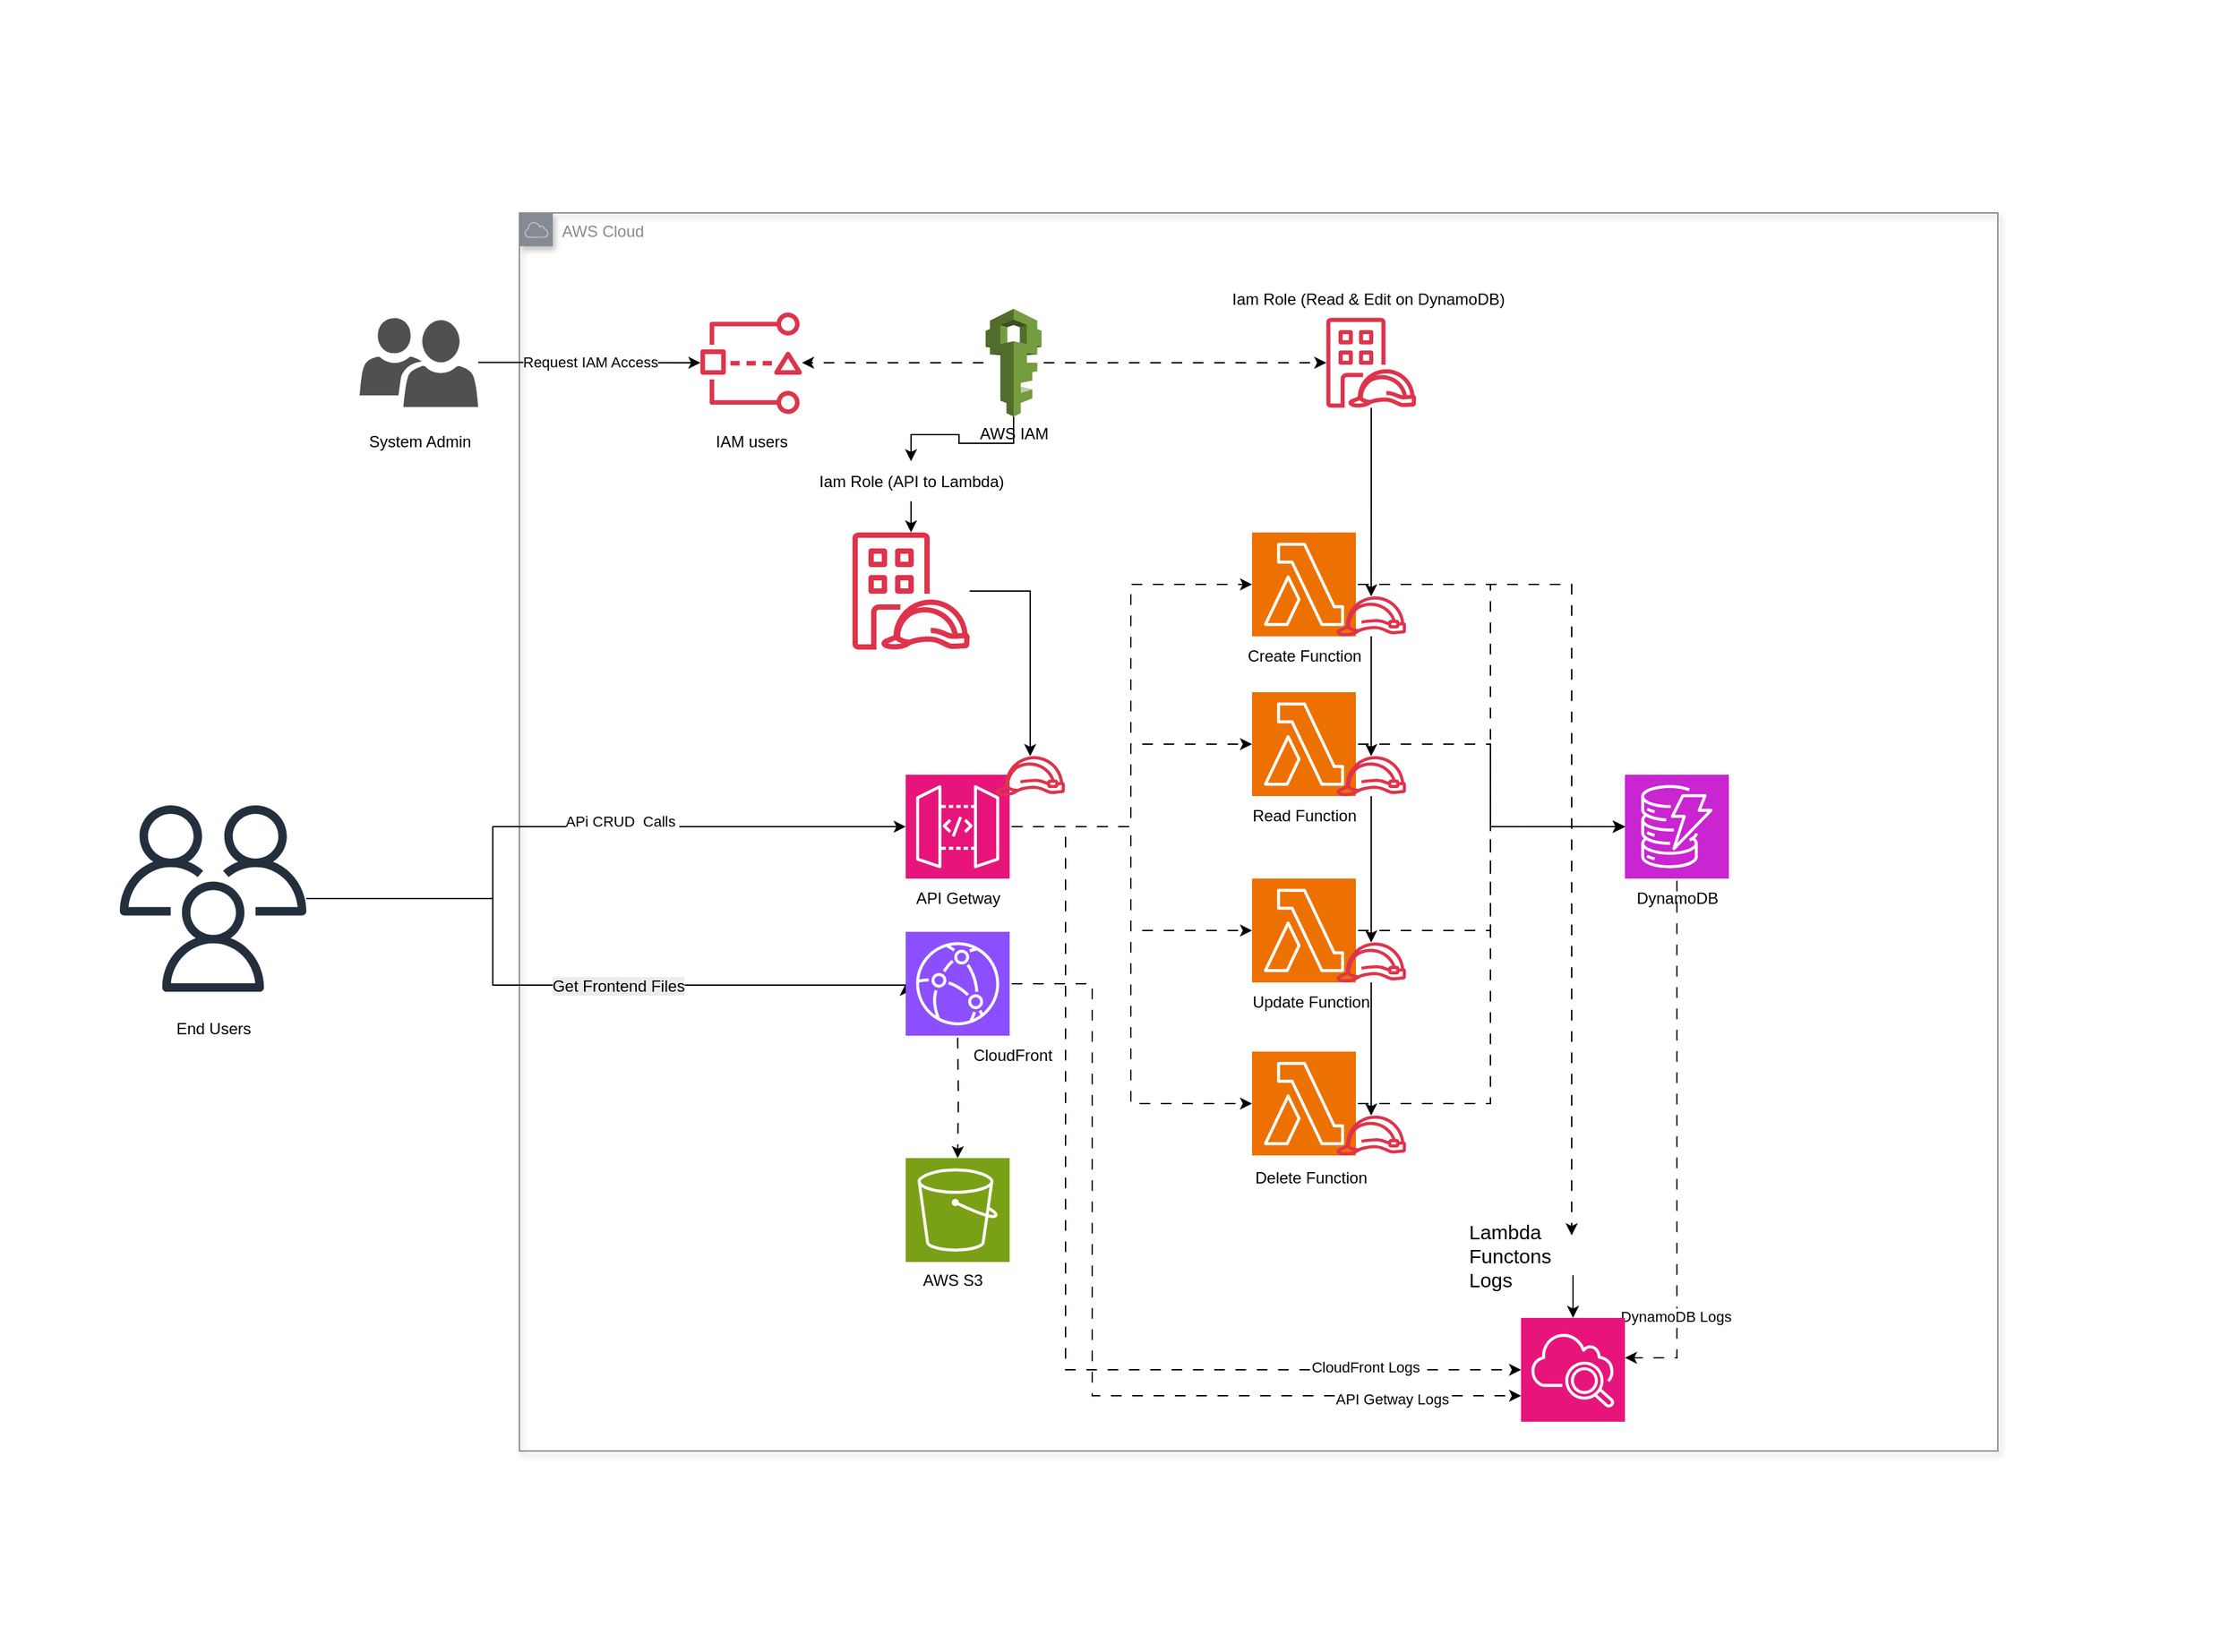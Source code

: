 <mxfile version="28.0.6">
  <diagram name="Page-1" id="d7LZVlGB3eqYOcX2YtLs">
    <mxGraphModel dx="3338" dy="2170" grid="1" gridSize="10" guides="1" tooltips="1" connect="1" arrows="1" fold="1" page="1" pageScale="1" pageWidth="1400" pageHeight="1000" math="0" shadow="0">
      <root>
        <mxCell id="0" />
        <mxCell id="1" parent="0" />
        <mxCell id="cKsDZXUO065B9TTILWEg-122" value="" style="rounded=0;whiteSpace=wrap;html=1;glass=0;strokeColor=none;gradientColor=none;fillColor=light-dark(#ffffff, #ededed);fillStyle=solid;" vertex="1" parent="1">
          <mxGeometry x="-500" y="-210" width="1680" height="1240" as="geometry" />
        </mxCell>
        <mxCell id="cKsDZXUO065B9TTILWEg-65" value="System Admin" style="text;html=1;align=center;verticalAlign=middle;resizable=0;points=[];autosize=1;strokeColor=none;fillColor=none;" vertex="1" parent="1">
          <mxGeometry x="-235.5" y="106.5" width="100" height="30" as="geometry" />
        </mxCell>
        <mxCell id="cKsDZXUO065B9TTILWEg-112" value="AWS Cloud" style="outlineConnect=0;gradientColor=none;html=1;whiteSpace=wrap;fontSize=12;fontStyle=0;shape=mxgraph.aws4.group;grIcon=mxgraph.aws4.group_aws_cloud;strokeColor=#858B94;fillColor=none;verticalAlign=top;align=left;spacingLeft=30;fontColor=#858B94;dashed=0;shadow=1;" vertex="1" parent="1">
          <mxGeometry x="-110" y="-50" width="1110" height="930" as="geometry" />
        </mxCell>
        <mxCell id="cKsDZXUO065B9TTILWEg-1" value="" style="sketch=0;points=[[0,0,0],[0.25,0,0],[0.5,0,0],[0.75,0,0],[1,0,0],[0,1,0],[0.25,1,0],[0.5,1,0],[0.75,1,0],[1,1,0],[0,0.25,0],[0,0.5,0],[0,0.75,0],[1,0.25,0],[1,0.5,0],[1,0.75,0]];outlineConnect=0;fontColor=#232F3E;fillColor=#E7157B;strokeColor=#ffffff;dashed=0;verticalLabelPosition=bottom;verticalAlign=top;align=center;html=1;fontSize=12;fontStyle=0;aspect=fixed;shape=mxgraph.aws4.resourceIcon;resIcon=mxgraph.aws4.api_gateway;" vertex="1" parent="1">
          <mxGeometry x="180" y="372" width="78" height="78" as="geometry" />
        </mxCell>
        <mxCell id="cKsDZXUO065B9TTILWEg-77" style="edgeStyle=orthogonalEdgeStyle;rounded=0;orthogonalLoop=1;jettySize=auto;html=1;" edge="1" parent="1" source="cKsDZXUO065B9TTILWEg-103" target="cKsDZXUO065B9TTILWEg-75">
          <mxGeometry relative="1" as="geometry" />
        </mxCell>
        <mxCell id="cKsDZXUO065B9TTILWEg-76" style="edgeStyle=orthogonalEdgeStyle;rounded=0;orthogonalLoop=1;jettySize=auto;html=1;flowAnimation=1;" edge="1" parent="1" source="cKsDZXUO065B9TTILWEg-4" target="cKsDZXUO065B9TTILWEg-75">
          <mxGeometry relative="1" as="geometry">
            <Array as="points">
              <mxPoint x="759" y="810" />
            </Array>
          </mxGeometry>
        </mxCell>
        <mxCell id="cKsDZXUO065B9TTILWEg-106" value="DynamoDB Logs" style="edgeLabel;html=1;align=center;verticalAlign=middle;resizable=0;points=[];" vertex="1" connectable="0" parent="cKsDZXUO065B9TTILWEg-76">
          <mxGeometry x="0.65" y="-1" relative="1" as="geometry">
            <mxPoint as="offset" />
          </mxGeometry>
        </mxCell>
        <mxCell id="cKsDZXUO065B9TTILWEg-3" value="" style="sketch=0;points=[[0,0,0],[0.25,0,0],[0.5,0,0],[0.75,0,0],[1,0,0],[0,1,0],[0.25,1,0],[0.5,1,0],[0.75,1,0],[1,1,0],[0,0.25,0],[0,0.5,0],[0,0.75,0],[1,0.25,0],[1,0.5,0],[1,0.75,0]];outlineConnect=0;fontColor=#232F3E;fillColor=#ED7100;strokeColor=#ffffff;dashed=0;verticalLabelPosition=bottom;verticalAlign=top;align=center;html=1;fontSize=12;fontStyle=0;aspect=fixed;shape=mxgraph.aws4.resourceIcon;resIcon=mxgraph.aws4.lambda;" vertex="1" parent="1">
          <mxGeometry x="440" y="190" width="78" height="78" as="geometry" />
        </mxCell>
        <mxCell id="cKsDZXUO065B9TTILWEg-4" value="" style="sketch=0;points=[[0,0,0],[0.25,0,0],[0.5,0,0],[0.75,0,0],[1,0,0],[0,1,0],[0.25,1,0],[0.5,1,0],[0.75,1,0],[1,1,0],[0,0.25,0],[0,0.5,0],[0,0.75,0],[1,0.25,0],[1,0.5,0],[1,0.75,0]];outlineConnect=0;fontColor=#232F3E;fillColor=#C925D1;strokeColor=#ffffff;dashed=0;verticalLabelPosition=bottom;verticalAlign=top;align=center;html=1;fontSize=12;fontStyle=0;aspect=fixed;shape=mxgraph.aws4.resourceIcon;resIcon=mxgraph.aws4.dynamodb;" vertex="1" parent="1">
          <mxGeometry x="720" y="372" width="78" height="78" as="geometry" />
        </mxCell>
        <mxCell id="cKsDZXUO065B9TTILWEg-66" style="edgeStyle=orthogonalEdgeStyle;rounded=0;orthogonalLoop=1;jettySize=auto;html=1;flowAnimation=1;" edge="1" parent="1" source="cKsDZXUO065B9TTILWEg-6" target="cKsDZXUO065B9TTILWEg-9">
          <mxGeometry relative="1" as="geometry" />
        </mxCell>
        <mxCell id="cKsDZXUO065B9TTILWEg-67" style="edgeStyle=orthogonalEdgeStyle;rounded=0;orthogonalLoop=1;jettySize=auto;html=1;flowAnimation=1;" edge="1" parent="1" source="cKsDZXUO065B9TTILWEg-6" target="cKsDZXUO065B9TTILWEg-10">
          <mxGeometry relative="1" as="geometry" />
        </mxCell>
        <mxCell id="cKsDZXUO065B9TTILWEg-126" style="edgeStyle=orthogonalEdgeStyle;rounded=0;orthogonalLoop=1;jettySize=auto;html=1;" edge="1" parent="1" source="cKsDZXUO065B9TTILWEg-73" target="cKsDZXUO065B9TTILWEg-72">
          <mxGeometry relative="1" as="geometry" />
        </mxCell>
        <mxCell id="cKsDZXUO065B9TTILWEg-6" value="" style="outlineConnect=0;dashed=0;verticalLabelPosition=bottom;verticalAlign=top;align=center;html=1;shape=mxgraph.aws3.iam;fillColor=#759C3E;gradientColor=none;" vertex="1" parent="1">
          <mxGeometry x="240" y="22" width="42" height="81" as="geometry" />
        </mxCell>
        <mxCell id="cKsDZXUO065B9TTILWEg-48" value="" style="edgeStyle=orthogonalEdgeStyle;rounded=0;orthogonalLoop=1;jettySize=auto;html=1;flowAnimation=1;" edge="1" parent="1" target="cKsDZXUO065B9TTILWEg-8">
          <mxGeometry relative="1" as="geometry">
            <mxPoint x="219" y="568.0" as="sourcePoint" />
          </mxGeometry>
        </mxCell>
        <mxCell id="cKsDZXUO065B9TTILWEg-8" value="" style="sketch=0;points=[[0,0,0],[0.25,0,0],[0.5,0,0],[0.75,0,0],[1,0,0],[0,1,0],[0.25,1,0],[0.5,1,0],[0.75,1,0],[1,1,0],[0,0.25,0],[0,0.5,0],[0,0.75,0],[1,0.25,0],[1,0.5,0],[1,0.75,0]];outlineConnect=0;fontColor=#232F3E;fillColor=#7AA116;strokeColor=#ffffff;dashed=0;verticalLabelPosition=bottom;verticalAlign=top;align=center;html=1;fontSize=12;fontStyle=0;aspect=fixed;shape=mxgraph.aws4.resourceIcon;resIcon=mxgraph.aws4.s3;" vertex="1" parent="1">
          <mxGeometry x="180" y="660" width="78" height="78" as="geometry" />
        </mxCell>
        <mxCell id="cKsDZXUO065B9TTILWEg-9" value="" style="sketch=0;outlineConnect=0;fontColor=#232F3E;gradientColor=none;fillColor=#DD344C;strokeColor=none;dashed=0;verticalLabelPosition=bottom;verticalAlign=top;align=center;html=1;fontSize=12;fontStyle=0;aspect=fixed;pointerEvents=1;shape=mxgraph.aws4.access_analyzer;" vertex="1" parent="1">
          <mxGeometry x="25" y="24" width="78" height="77" as="geometry" />
        </mxCell>
        <mxCell id="cKsDZXUO065B9TTILWEg-90" style="edgeStyle=orthogonalEdgeStyle;rounded=0;orthogonalLoop=1;jettySize=auto;html=1;" edge="1" parent="1" source="cKsDZXUO065B9TTILWEg-10" target="cKsDZXUO065B9TTILWEg-81">
          <mxGeometry relative="1" as="geometry" />
        </mxCell>
        <mxCell id="cKsDZXUO065B9TTILWEg-10" value="" style="sketch=0;outlineConnect=0;fontColor=#232F3E;gradientColor=none;fillColor=#DD344C;strokeColor=none;dashed=0;verticalLabelPosition=bottom;verticalAlign=top;align=center;html=1;fontSize=12;fontStyle=0;aspect=fixed;pointerEvents=1;shape=mxgraph.aws4.identity_access_management_iam_roles_anywhere;" vertex="1" parent="1">
          <mxGeometry x="495.77" y="28.79" width="67.41" height="67.41" as="geometry" />
        </mxCell>
        <mxCell id="cKsDZXUO065B9TTILWEg-13" value="" style="sketch=0;points=[[0,0,0],[0.25,0,0],[0.5,0,0],[0.75,0,0],[1,0,0],[0,1,0],[0.25,1,0],[0.5,1,0],[0.75,1,0],[1,1,0],[0,0.25,0],[0,0.5,0],[0,0.75,0],[1,0.25,0],[1,0.5,0],[1,0.75,0]];outlineConnect=0;fontColor=#232F3E;fillColor=#ED7100;strokeColor=#ffffff;dashed=0;verticalLabelPosition=bottom;verticalAlign=top;align=center;html=1;fontSize=12;fontStyle=0;aspect=fixed;shape=mxgraph.aws4.resourceIcon;resIcon=mxgraph.aws4.lambda;" vertex="1" parent="1">
          <mxGeometry x="440" y="310" width="78" height="78" as="geometry" />
        </mxCell>
        <mxCell id="cKsDZXUO065B9TTILWEg-39" style="edgeStyle=orthogonalEdgeStyle;rounded=0;orthogonalLoop=1;jettySize=auto;html=1;exitX=1;exitY=0.5;exitDx=0;exitDy=0;exitPerimeter=0;flowAnimation=1;" edge="1" parent="1" source="cKsDZXUO065B9TTILWEg-14" target="cKsDZXUO065B9TTILWEg-4">
          <mxGeometry relative="1" as="geometry">
            <mxPoint x="562.645" y="489.0" as="sourcePoint" />
          </mxGeometry>
        </mxCell>
        <mxCell id="cKsDZXUO065B9TTILWEg-14" value="" style="sketch=0;points=[[0,0,0],[0.25,0,0],[0.5,0,0],[0.75,0,0],[1,0,0],[0,1,0],[0.25,1,0],[0.5,1,0],[0.75,1,0],[1,1,0],[0,0.25,0],[0,0.5,0],[0,0.75,0],[1,0.25,0],[1,0.5,0],[1,0.75,0]];outlineConnect=0;fontColor=#232F3E;fillColor=#ED7100;strokeColor=#ffffff;dashed=0;verticalLabelPosition=bottom;verticalAlign=top;align=center;html=1;fontSize=12;fontStyle=0;aspect=fixed;shape=mxgraph.aws4.resourceIcon;resIcon=mxgraph.aws4.lambda;" vertex="1" parent="1">
          <mxGeometry x="440" y="450" width="78" height="78" as="geometry" />
        </mxCell>
        <mxCell id="cKsDZXUO065B9TTILWEg-15" value="" style="sketch=0;points=[[0,0,0],[0.25,0,0],[0.5,0,0],[0.75,0,0],[1,0,0],[0,1,0],[0.25,1,0],[0.5,1,0],[0.75,1,0],[1,1,0],[0,0.25,0],[0,0.5,0],[0,0.75,0],[1,0.25,0],[1,0.5,0],[1,0.75,0]];outlineConnect=0;fontColor=#232F3E;fillColor=#ED7100;strokeColor=#ffffff;dashed=0;verticalLabelPosition=bottom;verticalAlign=top;align=center;html=1;fontSize=12;fontStyle=0;aspect=fixed;shape=mxgraph.aws4.resourceIcon;resIcon=mxgraph.aws4.lambda;" vertex="1" parent="1">
          <mxGeometry x="440" y="580" width="78" height="78" as="geometry" />
        </mxCell>
        <mxCell id="cKsDZXUO065B9TTILWEg-47" style="edgeStyle=orthogonalEdgeStyle;rounded=0;orthogonalLoop=1;jettySize=auto;html=1;" edge="1" parent="1" source="cKsDZXUO065B9TTILWEg-21">
          <mxGeometry relative="1" as="geometry">
            <mxPoint x="180.0" y="529.0" as="targetPoint" />
            <Array as="points">
              <mxPoint x="-130" y="465" />
              <mxPoint x="-130" y="530" />
              <mxPoint x="180" y="530" />
            </Array>
          </mxGeometry>
        </mxCell>
        <mxCell id="cKsDZXUO065B9TTILWEg-125" value="&lt;span style=&quot;font-size: 12px; background-color: rgb(236, 236, 236);&quot;&gt;Get Frontend Files&lt;/span&gt;" style="edgeLabel;html=1;align=center;verticalAlign=middle;resizable=0;points=[];" vertex="1" connectable="0" parent="cKsDZXUO065B9TTILWEg-47">
          <mxGeometry x="0.157" y="-1" relative="1" as="geometry">
            <mxPoint as="offset" />
          </mxGeometry>
        </mxCell>
        <mxCell id="cKsDZXUO065B9TTILWEg-21" value="" style="sketch=0;outlineConnect=0;fontColor=#232F3E;gradientColor=none;fillColor=#232F3D;strokeColor=none;dashed=0;verticalLabelPosition=bottom;verticalAlign=top;align=center;html=1;fontSize=12;fontStyle=0;aspect=fixed;pointerEvents=1;shape=mxgraph.aws4.users;" vertex="1" parent="1">
          <mxGeometry x="-410" y="395" width="140" height="140" as="geometry" />
        </mxCell>
        <mxCell id="cKsDZXUO065B9TTILWEg-22" style="edgeStyle=orthogonalEdgeStyle;rounded=0;orthogonalLoop=1;jettySize=auto;html=1;entryX=0;entryY=0.5;entryDx=0;entryDy=0;entryPerimeter=0;" edge="1" parent="1" source="cKsDZXUO065B9TTILWEg-21" target="cKsDZXUO065B9TTILWEg-1">
          <mxGeometry relative="1" as="geometry">
            <Array as="points">
              <mxPoint x="-130" y="465" />
              <mxPoint x="-130" y="411" />
            </Array>
          </mxGeometry>
        </mxCell>
        <mxCell id="cKsDZXUO065B9TTILWEg-124" value="APi CRUD&amp;nbsp; Calls&amp;nbsp;" style="edgeLabel;html=1;align=center;verticalAlign=middle;resizable=0;points=[];" vertex="1" connectable="0" parent="cKsDZXUO065B9TTILWEg-22">
          <mxGeometry x="0.157" y="4" relative="1" as="geometry">
            <mxPoint x="-1" as="offset" />
          </mxGeometry>
        </mxCell>
        <mxCell id="cKsDZXUO065B9TTILWEg-32" style="edgeStyle=orthogonalEdgeStyle;rounded=0;orthogonalLoop=1;jettySize=auto;html=1;entryX=0;entryY=0.5;entryDx=0;entryDy=0;entryPerimeter=0;flowAnimation=1;" edge="1" parent="1" source="cKsDZXUO065B9TTILWEg-1" target="cKsDZXUO065B9TTILWEg-3">
          <mxGeometry relative="1" as="geometry" />
        </mxCell>
        <mxCell id="cKsDZXUO065B9TTILWEg-34" style="edgeStyle=orthogonalEdgeStyle;rounded=0;orthogonalLoop=1;jettySize=auto;html=1;entryX=0;entryY=0.5;entryDx=0;entryDy=0;entryPerimeter=0;flowAnimation=1;" edge="1" parent="1" source="cKsDZXUO065B9TTILWEg-1" target="cKsDZXUO065B9TTILWEg-15">
          <mxGeometry relative="1" as="geometry" />
        </mxCell>
        <mxCell id="cKsDZXUO065B9TTILWEg-35" style="edgeStyle=orthogonalEdgeStyle;rounded=0;orthogonalLoop=1;jettySize=auto;html=1;entryX=0;entryY=0.5;entryDx=0;entryDy=0;entryPerimeter=0;flowAnimation=1;" edge="1" parent="1" source="cKsDZXUO065B9TTILWEg-1" target="cKsDZXUO065B9TTILWEg-13">
          <mxGeometry relative="1" as="geometry" />
        </mxCell>
        <mxCell id="cKsDZXUO065B9TTILWEg-36" style="edgeStyle=orthogonalEdgeStyle;rounded=0;orthogonalLoop=1;jettySize=auto;html=1;entryX=0;entryY=0.5;entryDx=0;entryDy=0;entryPerimeter=0;flowAnimation=1;" edge="1" parent="1" source="cKsDZXUO065B9TTILWEg-1" target="cKsDZXUO065B9TTILWEg-14">
          <mxGeometry relative="1" as="geometry" />
        </mxCell>
        <mxCell id="cKsDZXUO065B9TTILWEg-37" style="edgeStyle=orthogonalEdgeStyle;rounded=0;orthogonalLoop=1;jettySize=auto;html=1;entryX=0;entryY=0.5;entryDx=0;entryDy=0;entryPerimeter=0;flowAnimation=1;" edge="1" parent="1" source="cKsDZXUO065B9TTILWEg-3" target="cKsDZXUO065B9TTILWEg-4">
          <mxGeometry relative="1" as="geometry" />
        </mxCell>
        <mxCell id="cKsDZXUO065B9TTILWEg-38" style="edgeStyle=orthogonalEdgeStyle;rounded=0;orthogonalLoop=1;jettySize=auto;html=1;entryX=0;entryY=0.5;entryDx=0;entryDy=0;entryPerimeter=0;flowAnimation=1;" edge="1" parent="1" source="cKsDZXUO065B9TTILWEg-13" target="cKsDZXUO065B9TTILWEg-4">
          <mxGeometry relative="1" as="geometry" />
        </mxCell>
        <mxCell id="cKsDZXUO065B9TTILWEg-43" style="edgeStyle=orthogonalEdgeStyle;rounded=0;orthogonalLoop=1;jettySize=auto;html=1;entryX=0;entryY=0.5;entryDx=0;entryDy=0;entryPerimeter=0;flowAnimation=1;" edge="1" parent="1" source="cKsDZXUO065B9TTILWEg-15" target="cKsDZXUO065B9TTILWEg-4">
          <mxGeometry relative="1" as="geometry" />
        </mxCell>
        <mxCell id="cKsDZXUO065B9TTILWEg-50" value="Create Function" style="text;html=1;align=center;verticalAlign=middle;resizable=0;points=[];autosize=1;strokeColor=none;fillColor=none;" vertex="1" parent="1">
          <mxGeometry x="424" y="268" width="110" height="30" as="geometry" />
        </mxCell>
        <mxCell id="cKsDZXUO065B9TTILWEg-52" value="Read Function" style="text;html=1;align=center;verticalAlign=middle;resizable=0;points=[];autosize=1;strokeColor=none;fillColor=none;" vertex="1" parent="1">
          <mxGeometry x="429" y="388" width="100" height="30" as="geometry" />
        </mxCell>
        <mxCell id="cKsDZXUO065B9TTILWEg-53" value="Update Function" style="text;html=1;align=center;verticalAlign=middle;resizable=0;points=[];autosize=1;strokeColor=none;fillColor=none;" vertex="1" parent="1">
          <mxGeometry x="429" y="528" width="110" height="30" as="geometry" />
        </mxCell>
        <mxCell id="cKsDZXUO065B9TTILWEg-54" value="Delete Function" style="text;html=1;align=center;verticalAlign=middle;resizable=0;points=[];autosize=1;strokeColor=none;fillColor=none;" vertex="1" parent="1">
          <mxGeometry x="429" y="660" width="110" height="30" as="geometry" />
        </mxCell>
        <mxCell id="cKsDZXUO065B9TTILWEg-55" value="DynamoDB" style="text;html=1;align=center;verticalAlign=middle;resizable=0;points=[];autosize=1;strokeColor=none;fillColor=none;" vertex="1" parent="1">
          <mxGeometry x="719" y="450" width="80" height="30" as="geometry" />
        </mxCell>
        <mxCell id="cKsDZXUO065B9TTILWEg-56" value="End Users" style="text;html=1;align=center;verticalAlign=middle;resizable=0;points=[];autosize=1;strokeColor=none;fillColor=none;" vertex="1" parent="1">
          <mxGeometry x="-380" y="548" width="80" height="30" as="geometry" />
        </mxCell>
        <mxCell id="cKsDZXUO065B9TTILWEg-57" value="API Getway" style="text;html=1;align=center;verticalAlign=middle;resizable=0;points=[];autosize=1;strokeColor=none;fillColor=none;" vertex="1" parent="1">
          <mxGeometry x="174" y="450" width="90" height="30" as="geometry" />
        </mxCell>
        <mxCell id="cKsDZXUO065B9TTILWEg-58" value="CloudFront" style="text;html=1;align=center;verticalAlign=middle;resizable=0;points=[];autosize=1;strokeColor=none;fillColor=none;" vertex="1" parent="1">
          <mxGeometry x="220" y="568" width="80" height="30" as="geometry" />
        </mxCell>
        <mxCell id="cKsDZXUO065B9TTILWEg-62" value="AWS S3" style="text;html=1;align=center;verticalAlign=middle;resizable=0;points=[];autosize=1;strokeColor=none;fillColor=none;" vertex="1" parent="1">
          <mxGeometry x="180" y="737" width="70" height="30" as="geometry" />
        </mxCell>
        <mxCell id="cKsDZXUO065B9TTILWEg-64" value="" style="edgeStyle=orthogonalEdgeStyle;rounded=0;orthogonalLoop=1;jettySize=auto;html=1;" edge="1" parent="1" source="cKsDZXUO065B9TTILWEg-63" target="cKsDZXUO065B9TTILWEg-9">
          <mxGeometry relative="1" as="geometry" />
        </mxCell>
        <mxCell id="cKsDZXUO065B9TTILWEg-128" value="Request IAM Access" style="edgeLabel;html=1;align=center;verticalAlign=middle;resizable=0;points=[];" vertex="1" connectable="0" parent="cKsDZXUO065B9TTILWEg-64">
          <mxGeometry x="-0.002" y="1" relative="1" as="geometry">
            <mxPoint as="offset" />
          </mxGeometry>
        </mxCell>
        <mxCell id="cKsDZXUO065B9TTILWEg-63" value="" style="sketch=0;pointerEvents=1;shadow=0;dashed=0;html=1;strokeColor=none;labelPosition=center;verticalLabelPosition=bottom;verticalAlign=top;align=center;fillColor=#505050;shape=mxgraph.mscae.intune.user_group" vertex="1" parent="1">
          <mxGeometry x="-230" y="28.79" width="89" height="67" as="geometry" />
        </mxCell>
        <mxCell id="cKsDZXUO065B9TTILWEg-69" value="IAM users" style="text;html=1;align=center;verticalAlign=middle;resizable=0;points=[];autosize=1;strokeColor=none;fillColor=none;" vertex="1" parent="1">
          <mxGeometry x="24" y="106.5" width="80" height="30" as="geometry" />
        </mxCell>
        <mxCell id="cKsDZXUO065B9TTILWEg-68" value="Iam Role (Read &amp;amp; Edit on DynamoDB)" style="text;html=1;align=center;verticalAlign=middle;resizable=0;points=[];autosize=1;strokeColor=none;fillColor=none;" vertex="1" parent="1">
          <mxGeometry x="412" width="230" height="30" as="geometry" />
        </mxCell>
        <mxCell id="cKsDZXUO065B9TTILWEg-70" value="AWS IAM" style="text;html=1;align=center;verticalAlign=middle;resizable=0;points=[];autosize=1;strokeColor=none;fillColor=none;" vertex="1" parent="1">
          <mxGeometry x="221" y="101" width="80" height="30" as="geometry" />
        </mxCell>
        <mxCell id="cKsDZXUO065B9TTILWEg-114" value="" style="edgeStyle=orthogonalEdgeStyle;rounded=0;orthogonalLoop=1;jettySize=auto;html=1;" edge="1" parent="1" source="cKsDZXUO065B9TTILWEg-72" target="cKsDZXUO065B9TTILWEg-100">
          <mxGeometry relative="1" as="geometry" />
        </mxCell>
        <mxCell id="cKsDZXUO065B9TTILWEg-72" value="" style="sketch=0;outlineConnect=0;fontColor=#232F3E;gradientColor=none;fillColor=#DD344C;strokeColor=none;dashed=0;verticalLabelPosition=bottom;verticalAlign=top;align=center;html=1;fontSize=12;fontStyle=0;aspect=fixed;pointerEvents=1;shape=mxgraph.aws4.identity_access_management_iam_roles_anywhere;" vertex="1" parent="1">
          <mxGeometry x="140" y="190" width="88" height="88" as="geometry" />
        </mxCell>
        <mxCell id="cKsDZXUO065B9TTILWEg-74" value="" style="sketch=0;points=[[0,0,0],[0.25,0,0],[0.5,0,0],[0.75,0,0],[1,0,0],[0,1,0],[0.25,1,0],[0.5,1,0],[0.75,1,0],[1,1,0],[0,0.25,0],[0,0.5,0],[0,0.75,0],[1,0.25,0],[1,0.5,0],[1,0.75,0]];outlineConnect=0;fontColor=#232F3E;fillColor=#8C4FFF;strokeColor=#ffffff;dashed=0;verticalLabelPosition=bottom;verticalAlign=top;align=center;html=1;fontSize=12;fontStyle=0;aspect=fixed;shape=mxgraph.aws4.resourceIcon;resIcon=mxgraph.aws4.cloudfront;" vertex="1" parent="1">
          <mxGeometry x="180" y="490" width="78" height="78" as="geometry" />
        </mxCell>
        <mxCell id="cKsDZXUO065B9TTILWEg-75" value="" style="sketch=0;points=[[0,0,0],[0.25,0,0],[0.5,0,0],[0.75,0,0],[1,0,0],[0,1,0],[0.25,1,0],[0.5,1,0],[0.75,1,0],[1,1,0],[0,0.25,0],[0,0.5,0],[0,0.75,0],[1,0.25,0],[1,0.5,0],[1,0.75,0]];points=[[0,0,0],[0.25,0,0],[0.5,0,0],[0.75,0,0],[1,0,0],[0,1,0],[0.25,1,0],[0.5,1,0],[0.75,1,0],[1,1,0],[0,0.25,0],[0,0.5,0],[0,0.75,0],[1,0.25,0],[1,0.5,0],[1,0.75,0]];outlineConnect=0;fontColor=#232F3E;fillColor=#E7157B;strokeColor=#ffffff;dashed=0;verticalLabelPosition=bottom;verticalAlign=top;align=center;html=1;fontSize=12;fontStyle=0;aspect=fixed;shape=mxgraph.aws4.resourceIcon;resIcon=mxgraph.aws4.cloudwatch_2;" vertex="1" parent="1">
          <mxGeometry x="642" y="780" width="78" height="78" as="geometry" />
        </mxCell>
        <mxCell id="cKsDZXUO065B9TTILWEg-80" style="edgeStyle=orthogonalEdgeStyle;rounded=0;orthogonalLoop=1;jettySize=auto;html=1;entryX=0;entryY=0.5;entryDx=0;entryDy=0;entryPerimeter=0;flowAnimation=1;" edge="1" parent="1" source="cKsDZXUO065B9TTILWEg-1" target="cKsDZXUO065B9TTILWEg-75">
          <mxGeometry relative="1" as="geometry">
            <Array as="points">
              <mxPoint x="300" y="411" />
              <mxPoint x="300" y="819" />
            </Array>
          </mxGeometry>
        </mxCell>
        <mxCell id="cKsDZXUO065B9TTILWEg-107" value="CloudFront Logs" style="edgeLabel;html=1;align=center;verticalAlign=middle;resizable=0;points=[];" vertex="1" connectable="0" parent="cKsDZXUO065B9TTILWEg-80">
          <mxGeometry x="0.703" y="2" relative="1" as="geometry">
            <mxPoint as="offset" />
          </mxGeometry>
        </mxCell>
        <mxCell id="cKsDZXUO065B9TTILWEg-92" style="edgeStyle=orthogonalEdgeStyle;rounded=0;orthogonalLoop=1;jettySize=auto;html=1;" edge="1" parent="1" source="cKsDZXUO065B9TTILWEg-81" target="cKsDZXUO065B9TTILWEg-82">
          <mxGeometry relative="1" as="geometry" />
        </mxCell>
        <mxCell id="cKsDZXUO065B9TTILWEg-81" value="" style="sketch=0;outlineConnect=0;fontColor=#232F3E;gradientColor=none;fillColor=#DD344C;strokeColor=none;dashed=0;verticalLabelPosition=bottom;verticalAlign=top;align=center;html=1;fontSize=12;fontStyle=0;aspect=fixed;pointerEvents=1;shape=mxgraph.aws4.role;" vertex="1" parent="1">
          <mxGeometry x="502.88" y="238" width="53.18" height="30" as="geometry" />
        </mxCell>
        <mxCell id="cKsDZXUO065B9TTILWEg-96" style="edgeStyle=orthogonalEdgeStyle;rounded=0;orthogonalLoop=1;jettySize=auto;html=1;" edge="1" parent="1" source="cKsDZXUO065B9TTILWEg-82" target="cKsDZXUO065B9TTILWEg-95">
          <mxGeometry relative="1" as="geometry" />
        </mxCell>
        <mxCell id="cKsDZXUO065B9TTILWEg-82" value="" style="sketch=0;outlineConnect=0;fontColor=#232F3E;gradientColor=none;fillColor=#DD344C;strokeColor=none;dashed=0;verticalLabelPosition=bottom;verticalAlign=top;align=center;html=1;fontSize=12;fontStyle=0;aspect=fixed;pointerEvents=1;shape=mxgraph.aws4.role;" vertex="1" parent="1">
          <mxGeometry x="502.88" y="358" width="53.18" height="30" as="geometry" />
        </mxCell>
        <mxCell id="cKsDZXUO065B9TTILWEg-84" value="" style="sketch=0;outlineConnect=0;fontColor=#232F3E;gradientColor=none;fillColor=#DD344C;strokeColor=none;dashed=0;verticalLabelPosition=bottom;verticalAlign=top;align=center;html=1;fontSize=12;fontStyle=0;aspect=fixed;pointerEvents=1;shape=mxgraph.aws4.role;" vertex="1" parent="1">
          <mxGeometry x="502.88" y="628" width="53.18" height="30" as="geometry" />
        </mxCell>
        <mxCell id="cKsDZXUO065B9TTILWEg-97" style="edgeStyle=orthogonalEdgeStyle;rounded=0;orthogonalLoop=1;jettySize=auto;html=1;" edge="1" parent="1" source="cKsDZXUO065B9TTILWEg-95" target="cKsDZXUO065B9TTILWEg-84">
          <mxGeometry relative="1" as="geometry">
            <mxPoint x="529.47" y="590" as="targetPoint" />
          </mxGeometry>
        </mxCell>
        <mxCell id="cKsDZXUO065B9TTILWEg-95" value="" style="sketch=0;outlineConnect=0;fontColor=#232F3E;gradientColor=none;fillColor=#DD344C;strokeColor=none;dashed=0;verticalLabelPosition=bottom;verticalAlign=top;align=center;html=1;fontSize=12;fontStyle=0;aspect=fixed;pointerEvents=1;shape=mxgraph.aws4.role;" vertex="1" parent="1">
          <mxGeometry x="502.88" y="498" width="53.18" height="30" as="geometry" />
        </mxCell>
        <mxCell id="cKsDZXUO065B9TTILWEg-100" value="" style="sketch=0;outlineConnect=0;fontColor=#232F3E;gradientColor=none;fillColor=#DD344C;strokeColor=none;dashed=0;verticalLabelPosition=bottom;verticalAlign=top;align=center;html=1;fontSize=12;fontStyle=0;aspect=fixed;pointerEvents=1;shape=mxgraph.aws4.role;" vertex="1" parent="1">
          <mxGeometry x="246.82" y="358" width="53.18" height="30" as="geometry" />
        </mxCell>
        <mxCell id="cKsDZXUO065B9TTILWEg-102" style="edgeStyle=orthogonalEdgeStyle;rounded=0;orthogonalLoop=1;jettySize=auto;html=1;entryX=0;entryY=0.75;entryDx=0;entryDy=0;entryPerimeter=0;flowAnimation=1;" edge="1" parent="1" source="cKsDZXUO065B9TTILWEg-74" target="cKsDZXUO065B9TTILWEg-75">
          <mxGeometry relative="1" as="geometry">
            <Array as="points">
              <mxPoint x="320" y="529" />
              <mxPoint x="320" y="839" />
            </Array>
          </mxGeometry>
        </mxCell>
        <mxCell id="cKsDZXUO065B9TTILWEg-108" value="API Getway Logs" style="edgeLabel;html=1;align=center;verticalAlign=middle;resizable=0;points=[];" vertex="1" connectable="0" parent="cKsDZXUO065B9TTILWEg-102">
          <mxGeometry x="0.722" y="-2" relative="1" as="geometry">
            <mxPoint x="-1" as="offset" />
          </mxGeometry>
        </mxCell>
        <mxCell id="cKsDZXUO065B9TTILWEg-105" value="" style="edgeStyle=orthogonalEdgeStyle;rounded=0;orthogonalLoop=1;jettySize=auto;html=1;flowAnimation=1;" edge="1" parent="1" source="cKsDZXUO065B9TTILWEg-3" target="cKsDZXUO065B9TTILWEg-103">
          <mxGeometry relative="1" as="geometry">
            <mxPoint x="518" y="229" as="sourcePoint" />
            <mxPoint x="681" y="780" as="targetPoint" />
            <Array as="points">
              <mxPoint x="680" y="229" />
            </Array>
          </mxGeometry>
        </mxCell>
        <mxCell id="cKsDZXUO065B9TTILWEg-103" value="&lt;span id=&quot;docs-internal-guid-40effeab-7fff-19ac-3f64-0e7f1516a86e&quot;&gt;&lt;span style=&quot;font-family: Calibri, sans-serif; background-color: transparent; font-variant-numeric: normal; font-variant-east-asian: normal; font-variant-alternates: normal; font-variant-position: normal; font-variant-emoji: normal; vertical-align: baseline; white-space: pre-wrap;&quot;&gt;&lt;font style=&quot;font-size: 15px;&quot;&gt;Lambda Functons Logs&lt;/font&gt;&lt;/span&gt;&lt;/span&gt;" style="text;html=1;align=left;verticalAlign=middle;resizable=0;points=[];autosize=1;strokeColor=none;fillColor=none;" vertex="1" parent="1">
          <mxGeometry x="601" y="718" width="160" height="30" as="geometry" />
        </mxCell>
        <mxCell id="cKsDZXUO065B9TTILWEg-127" value="" style="edgeStyle=orthogonalEdgeStyle;rounded=0;orthogonalLoop=1;jettySize=auto;html=1;" edge="1" parent="1" source="cKsDZXUO065B9TTILWEg-6" target="cKsDZXUO065B9TTILWEg-73">
          <mxGeometry relative="1" as="geometry">
            <mxPoint x="261" y="103" as="sourcePoint" />
            <mxPoint x="220" y="180" as="targetPoint" />
          </mxGeometry>
        </mxCell>
        <mxCell id="cKsDZXUO065B9TTILWEg-73" value="Iam Role (API to Lambda)" style="text;html=1;align=center;verticalAlign=middle;resizable=0;points=[];autosize=1;strokeColor=none;fillColor=none;" vertex="1" parent="1">
          <mxGeometry x="104" y="136.5" width="160" height="30" as="geometry" />
        </mxCell>
      </root>
    </mxGraphModel>
  </diagram>
</mxfile>
